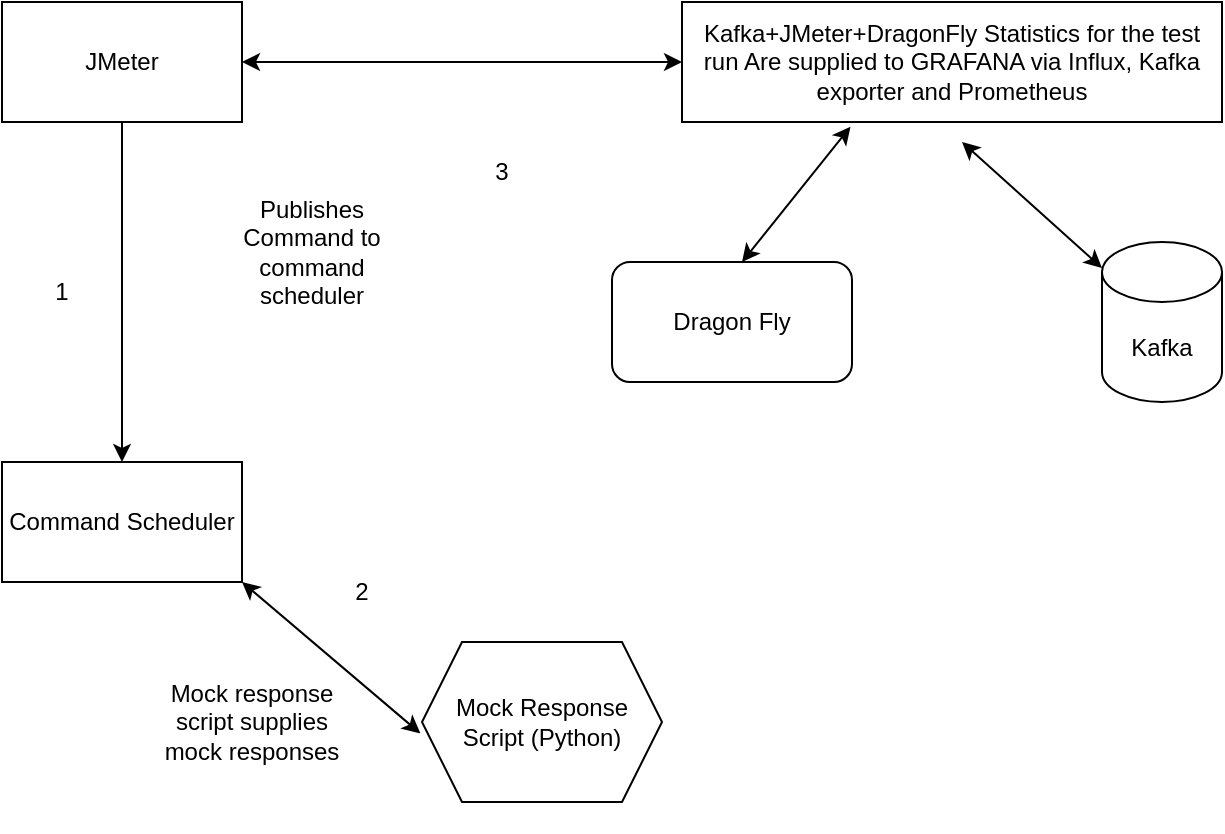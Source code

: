 <mxfile version="24.0.0" type="github">
  <diagram name="Page-1" id="z-GWT2oda8tMDkIaa_87">
    <mxGraphModel dx="1135" dy="466" grid="1" gridSize="10" guides="1" tooltips="1" connect="1" arrows="1" fold="1" page="1" pageScale="1" pageWidth="850" pageHeight="1100" math="0" shadow="0">
      <root>
        <mxCell id="0" />
        <mxCell id="1" parent="0" />
        <mxCell id="HXwUfvASEkpPxukK2amZ-1" value="JMeter" style="rounded=0;whiteSpace=wrap;html=1;" vertex="1" parent="1">
          <mxGeometry x="60" y="110" width="120" height="60" as="geometry" />
        </mxCell>
        <mxCell id="HXwUfvASEkpPxukK2amZ-2" value="" style="endArrow=classic;html=1;rounded=0;entryX=0.5;entryY=0;entryDx=0;entryDy=0;" edge="1" parent="1" source="HXwUfvASEkpPxukK2amZ-1" target="HXwUfvASEkpPxukK2amZ-4">
          <mxGeometry width="50" height="50" relative="1" as="geometry">
            <mxPoint x="130" y="190" as="sourcePoint" />
            <mxPoint x="120" y="330" as="targetPoint" />
          </mxGeometry>
        </mxCell>
        <mxCell id="HXwUfvASEkpPxukK2amZ-3" value="Publishes Command to command scheduler" style="text;html=1;align=center;verticalAlign=middle;whiteSpace=wrap;rounded=0;" vertex="1" parent="1">
          <mxGeometry x="160" y="180" width="110" height="110" as="geometry" />
        </mxCell>
        <mxCell id="HXwUfvASEkpPxukK2amZ-4" value="Command Scheduler" style="rounded=0;whiteSpace=wrap;html=1;" vertex="1" parent="1">
          <mxGeometry x="60" y="340" width="120" height="60" as="geometry" />
        </mxCell>
        <mxCell id="HXwUfvASEkpPxukK2amZ-5" value="Mock Response Script (Python)" style="shape=hexagon;perimeter=hexagonPerimeter2;whiteSpace=wrap;html=1;fixedSize=1;" vertex="1" parent="1">
          <mxGeometry x="270" y="430" width="120" height="80" as="geometry" />
        </mxCell>
        <mxCell id="HXwUfvASEkpPxukK2amZ-7" value="" style="endArrow=classic;startArrow=classic;html=1;rounded=0;exitX=-0.007;exitY=0.571;exitDx=0;exitDy=0;exitPerimeter=0;" edge="1" parent="1" source="HXwUfvASEkpPxukK2amZ-5">
          <mxGeometry width="50" height="50" relative="1" as="geometry">
            <mxPoint x="130" y="450" as="sourcePoint" />
            <mxPoint x="180" y="400" as="targetPoint" />
          </mxGeometry>
        </mxCell>
        <mxCell id="HXwUfvASEkpPxukK2amZ-8" value="Mock response script supplies mock responses" style="text;html=1;align=center;verticalAlign=middle;whiteSpace=wrap;rounded=0;" vertex="1" parent="1">
          <mxGeometry x="130" y="415" width="110" height="110" as="geometry" />
        </mxCell>
        <mxCell id="HXwUfvASEkpPxukK2amZ-9" value="Kafka" style="shape=cylinder3;whiteSpace=wrap;html=1;boundedLbl=1;backgroundOutline=1;size=15;" vertex="1" parent="1">
          <mxGeometry x="610" y="230" width="60" height="80" as="geometry" />
        </mxCell>
        <mxCell id="HXwUfvASEkpPxukK2amZ-10" value="Dragon Fly" style="rounded=1;whiteSpace=wrap;html=1;" vertex="1" parent="1">
          <mxGeometry x="365" y="240" width="120" height="60" as="geometry" />
        </mxCell>
        <mxCell id="HXwUfvASEkpPxukK2amZ-11" value="Kafka+JMeter+DragonFly Statistics for the test run Are supplied to GRAFANA via Influx, Kafka exporter and Prometheus" style="rounded=0;whiteSpace=wrap;html=1;" vertex="1" parent="1">
          <mxGeometry x="400" y="110" width="270" height="60" as="geometry" />
        </mxCell>
        <mxCell id="HXwUfvASEkpPxukK2amZ-12" value="" style="endArrow=classic;startArrow=classic;html=1;rounded=0;entryX=0.312;entryY=1.039;entryDx=0;entryDy=0;entryPerimeter=0;" edge="1" parent="1" target="HXwUfvASEkpPxukK2amZ-11">
          <mxGeometry width="50" height="50" relative="1" as="geometry">
            <mxPoint x="430" y="240" as="sourcePoint" />
            <mxPoint x="480" y="190" as="targetPoint" />
          </mxGeometry>
        </mxCell>
        <mxCell id="HXwUfvASEkpPxukK2amZ-13" value="" style="endArrow=classic;startArrow=classic;html=1;rounded=0;" edge="1" parent="1" source="HXwUfvASEkpPxukK2amZ-9">
          <mxGeometry width="50" height="50" relative="1" as="geometry">
            <mxPoint x="440" y="250" as="sourcePoint" />
            <mxPoint x="540" y="180" as="targetPoint" />
          </mxGeometry>
        </mxCell>
        <mxCell id="HXwUfvASEkpPxukK2amZ-14" value="" style="endArrow=classic;startArrow=classic;html=1;rounded=0;entryX=0;entryY=0.5;entryDx=0;entryDy=0;exitX=1;exitY=0.5;exitDx=0;exitDy=0;" edge="1" parent="1" source="HXwUfvASEkpPxukK2amZ-1" target="HXwUfvASEkpPxukK2amZ-11">
          <mxGeometry width="50" height="50" relative="1" as="geometry">
            <mxPoint x="180" y="145.58" as="sourcePoint" />
            <mxPoint x="390" y="146" as="targetPoint" />
          </mxGeometry>
        </mxCell>
        <mxCell id="HXwUfvASEkpPxukK2amZ-15" value="1" style="text;html=1;align=center;verticalAlign=middle;whiteSpace=wrap;rounded=0;" vertex="1" parent="1">
          <mxGeometry x="60" y="240" width="60" height="30" as="geometry" />
        </mxCell>
        <mxCell id="HXwUfvASEkpPxukK2amZ-16" value="2" style="text;html=1;align=center;verticalAlign=middle;whiteSpace=wrap;rounded=0;" vertex="1" parent="1">
          <mxGeometry x="210" y="390" width="60" height="30" as="geometry" />
        </mxCell>
        <mxCell id="HXwUfvASEkpPxukK2amZ-17" value="3" style="text;html=1;align=center;verticalAlign=middle;whiteSpace=wrap;rounded=0;" vertex="1" parent="1">
          <mxGeometry x="280" y="180" width="60" height="30" as="geometry" />
        </mxCell>
      </root>
    </mxGraphModel>
  </diagram>
</mxfile>
